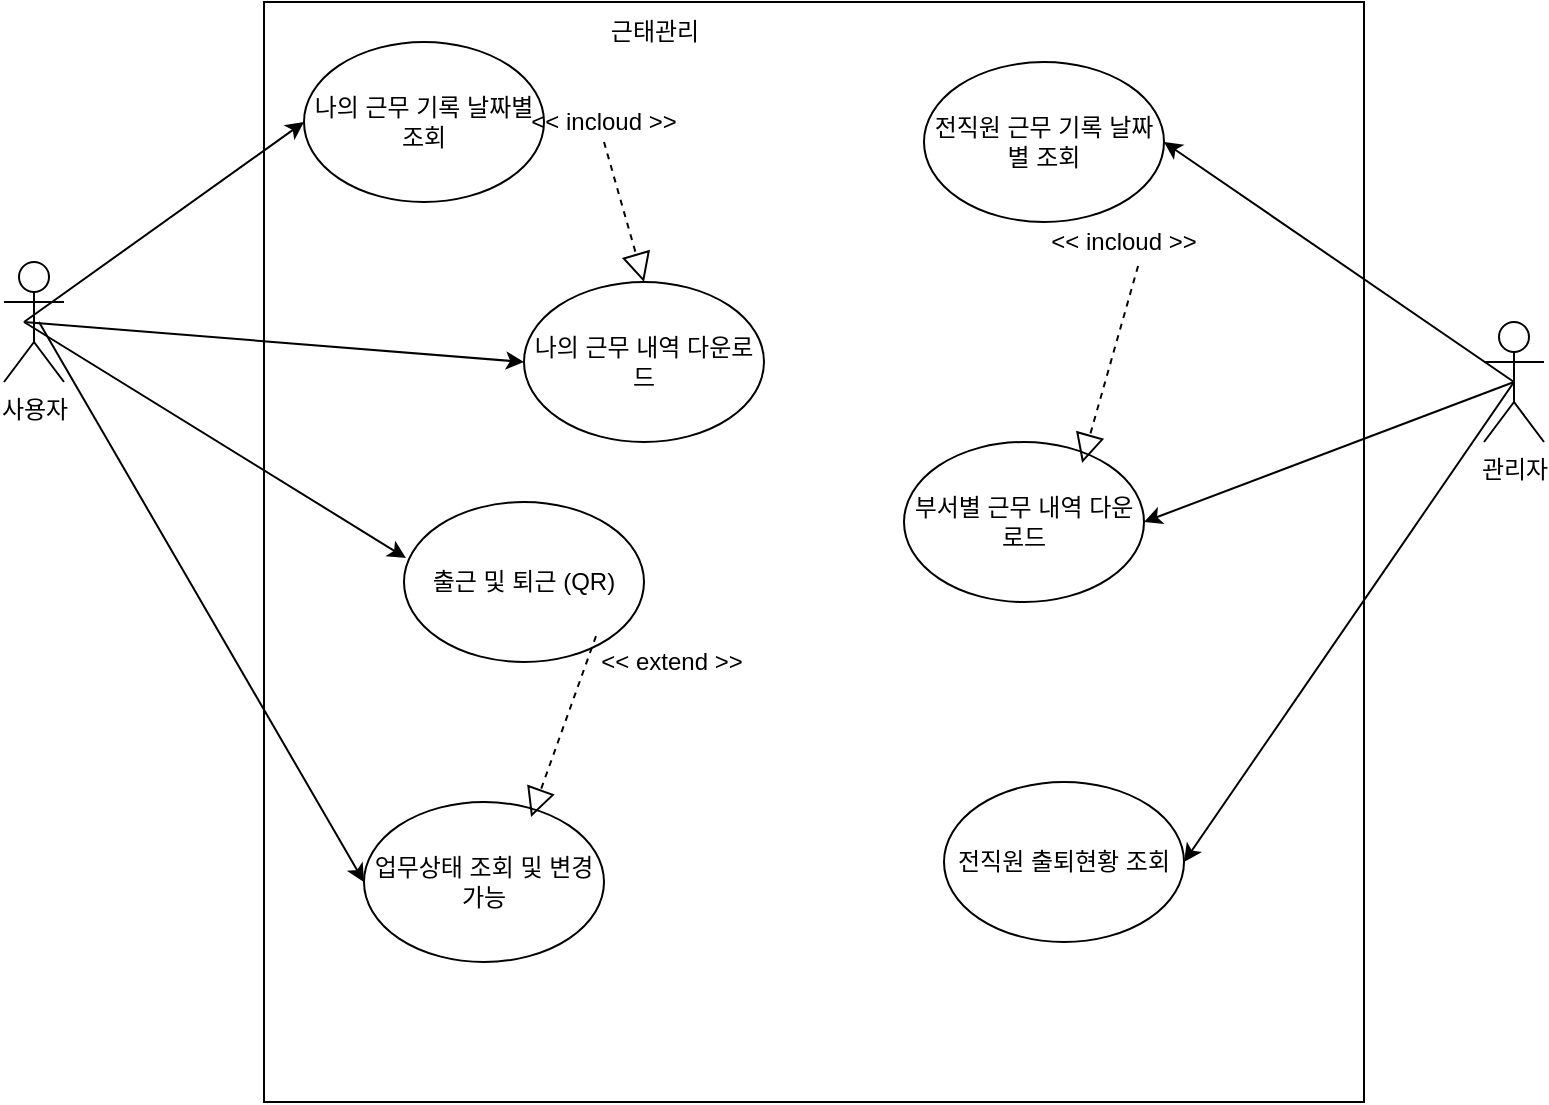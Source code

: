 <mxfile version="26.0.16">
  <diagram name="페이지-1" id="6kisBeozC6Pk42h1wYYO">
    <mxGraphModel dx="946" dy="601" grid="1" gridSize="10" guides="1" tooltips="1" connect="1" arrows="1" fold="1" page="1" pageScale="1" pageWidth="827" pageHeight="1169" math="0" shadow="0">
      <root>
        <mxCell id="0" />
        <mxCell id="1" parent="0" />
        <mxCell id="RyTJcyCNHGdK7H3bgm4u-1" value="사용자" style="shape=umlActor;verticalLabelPosition=bottom;verticalAlign=top;html=1;outlineConnect=0;" vertex="1" parent="1">
          <mxGeometry x="40" y="180" width="30" height="60" as="geometry" />
        </mxCell>
        <mxCell id="RyTJcyCNHGdK7H3bgm4u-3" value="" style="whiteSpace=wrap;html=1;aspect=fixed;" vertex="1" parent="1">
          <mxGeometry x="170" y="50" width="550" height="550" as="geometry" />
        </mxCell>
        <mxCell id="RyTJcyCNHGdK7H3bgm4u-4" value="나의 근무 기록 날짜별 조회" style="ellipse;whiteSpace=wrap;html=1;" vertex="1" parent="1">
          <mxGeometry x="190" y="70" width="120" height="80" as="geometry" />
        </mxCell>
        <mxCell id="RyTJcyCNHGdK7H3bgm4u-5" value="나의 근무 내역 다운로드" style="ellipse;whiteSpace=wrap;html=1;" vertex="1" parent="1">
          <mxGeometry x="300" y="190" width="120" height="80" as="geometry" />
        </mxCell>
        <mxCell id="RyTJcyCNHGdK7H3bgm4u-6" value="출근 및 퇴근 (QR)" style="ellipse;whiteSpace=wrap;html=1;" vertex="1" parent="1">
          <mxGeometry x="240" y="300" width="120" height="80" as="geometry" />
        </mxCell>
        <mxCell id="RyTJcyCNHGdK7H3bgm4u-7" value="업무상태 조회 및 변경 가능" style="ellipse;whiteSpace=wrap;html=1;" vertex="1" parent="1">
          <mxGeometry x="220" y="450" width="120" height="80" as="geometry" />
        </mxCell>
        <mxCell id="RyTJcyCNHGdK7H3bgm4u-10" value="" style="endArrow=classic;html=1;rounded=0;entryX=0;entryY=0.5;entryDx=0;entryDy=0;" edge="1" parent="1" target="RyTJcyCNHGdK7H3bgm4u-7">
          <mxGeometry width="50" height="50" relative="1" as="geometry">
            <mxPoint x="57.48" y="210" as="sourcePoint" />
            <mxPoint x="190.0" y="318" as="targetPoint" />
            <Array as="points">
              <mxPoint x="57.48" y="210" />
            </Array>
          </mxGeometry>
        </mxCell>
        <mxCell id="RyTJcyCNHGdK7H3bgm4u-12" value="" style="endArrow=classic;html=1;rounded=0;entryX=0;entryY=0.5;entryDx=0;entryDy=0;" edge="1" parent="1" target="RyTJcyCNHGdK7H3bgm4u-4">
          <mxGeometry width="50" height="50" relative="1" as="geometry">
            <mxPoint x="50" y="210" as="sourcePoint" />
            <mxPoint x="100" y="160" as="targetPoint" />
          </mxGeometry>
        </mxCell>
        <mxCell id="RyTJcyCNHGdK7H3bgm4u-13" value="" style="endArrow=classic;html=1;rounded=0;entryX=0;entryY=0.5;entryDx=0;entryDy=0;" edge="1" parent="1" target="RyTJcyCNHGdK7H3bgm4u-5">
          <mxGeometry width="50" height="50" relative="1" as="geometry">
            <mxPoint x="50" y="210" as="sourcePoint" />
            <mxPoint x="100" y="160" as="targetPoint" />
            <Array as="points" />
          </mxGeometry>
        </mxCell>
        <mxCell id="RyTJcyCNHGdK7H3bgm4u-14" value="" style="endArrow=classic;html=1;rounded=0;entryX=0.008;entryY=0.35;entryDx=0;entryDy=0;entryPerimeter=0;" edge="1" parent="1" target="RyTJcyCNHGdK7H3bgm4u-6">
          <mxGeometry width="50" height="50" relative="1" as="geometry">
            <mxPoint x="50" y="210" as="sourcePoint" />
            <mxPoint x="100" y="160" as="targetPoint" />
          </mxGeometry>
        </mxCell>
        <mxCell id="RyTJcyCNHGdK7H3bgm4u-15" value="관리자" style="shape=umlActor;verticalLabelPosition=bottom;verticalAlign=top;html=1;outlineConnect=0;" vertex="1" parent="1">
          <mxGeometry x="780" y="210" width="30" height="60" as="geometry" />
        </mxCell>
        <mxCell id="RyTJcyCNHGdK7H3bgm4u-16" value="전직원 근무 기록 날짜별 조회" style="ellipse;whiteSpace=wrap;html=1;" vertex="1" parent="1">
          <mxGeometry x="500" y="80" width="120" height="80" as="geometry" />
        </mxCell>
        <mxCell id="RyTJcyCNHGdK7H3bgm4u-17" value="부서별 근무 내역 다운로드" style="ellipse;whiteSpace=wrap;html=1;" vertex="1" parent="1">
          <mxGeometry x="490" y="270" width="120" height="80" as="geometry" />
        </mxCell>
        <mxCell id="RyTJcyCNHGdK7H3bgm4u-18" value="전직원 출퇴현황 조회" style="ellipse;whiteSpace=wrap;html=1;" vertex="1" parent="1">
          <mxGeometry x="510" y="440" width="120" height="80" as="geometry" />
        </mxCell>
        <mxCell id="RyTJcyCNHGdK7H3bgm4u-21" value="" style="endArrow=classic;html=1;rounded=0;entryX=1;entryY=0.5;entryDx=0;entryDy=0;exitX=0.5;exitY=0.5;exitDx=0;exitDy=0;exitPerimeter=0;" edge="1" parent="1" source="RyTJcyCNHGdK7H3bgm4u-15" target="RyTJcyCNHGdK7H3bgm4u-18">
          <mxGeometry width="50" height="50" relative="1" as="geometry">
            <mxPoint x="660" y="210" as="sourcePoint" />
            <mxPoint x="710" y="160" as="targetPoint" />
          </mxGeometry>
        </mxCell>
        <mxCell id="RyTJcyCNHGdK7H3bgm4u-22" value="" style="endArrow=classic;html=1;rounded=0;entryX=1;entryY=0.5;entryDx=0;entryDy=0;exitX=0.5;exitY=0.5;exitDx=0;exitDy=0;exitPerimeter=0;" edge="1" parent="1" source="RyTJcyCNHGdK7H3bgm4u-15" target="RyTJcyCNHGdK7H3bgm4u-17">
          <mxGeometry width="50" height="50" relative="1" as="geometry">
            <mxPoint x="660" y="210" as="sourcePoint" />
            <mxPoint x="710" y="160" as="targetPoint" />
          </mxGeometry>
        </mxCell>
        <mxCell id="RyTJcyCNHGdK7H3bgm4u-23" value="" style="endArrow=classic;html=1;rounded=0;entryX=1;entryY=0.5;entryDx=0;entryDy=0;exitX=0.5;exitY=0.5;exitDx=0;exitDy=0;exitPerimeter=0;" edge="1" parent="1" source="RyTJcyCNHGdK7H3bgm4u-15" target="RyTJcyCNHGdK7H3bgm4u-16">
          <mxGeometry width="50" height="50" relative="1" as="geometry">
            <mxPoint x="660" y="210" as="sourcePoint" />
            <mxPoint x="710" y="160" as="targetPoint" />
          </mxGeometry>
        </mxCell>
        <mxCell id="RyTJcyCNHGdK7H3bgm4u-24" value="근태관리" style="text;html=1;align=center;verticalAlign=middle;resizable=0;points=[];autosize=1;strokeColor=none;fillColor=none;" vertex="1" parent="1">
          <mxGeometry x="330" y="50" width="70" height="30" as="geometry" />
        </mxCell>
        <mxCell id="RyTJcyCNHGdK7H3bgm4u-30" value="&amp;lt;&amp;lt; incloud &amp;gt;&amp;gt;" style="text;html=1;align=center;verticalAlign=middle;whiteSpace=wrap;rounded=0;" vertex="1" parent="1">
          <mxGeometry x="300" y="100" width="80" height="20" as="geometry" />
        </mxCell>
        <mxCell id="RyTJcyCNHGdK7H3bgm4u-32" value="&amp;lt;&amp;lt; incloud &amp;gt;&amp;gt;" style="text;html=1;align=center;verticalAlign=middle;whiteSpace=wrap;rounded=0;" vertex="1" parent="1">
          <mxGeometry x="560" y="160" width="80" height="20" as="geometry" />
        </mxCell>
        <mxCell id="RyTJcyCNHGdK7H3bgm4u-41" value="" style="endArrow=block;dashed=1;endFill=0;endSize=12;html=1;rounded=0;exitX=0.8;exitY=0.838;exitDx=0;exitDy=0;exitPerimeter=0;entryX=0.696;entryY=0.094;entryDx=0;entryDy=0;entryPerimeter=0;" edge="1" parent="1" source="RyTJcyCNHGdK7H3bgm4u-6" target="RyTJcyCNHGdK7H3bgm4u-7">
          <mxGeometry width="160" relative="1" as="geometry">
            <mxPoint x="500" y="389.996" as="sourcePoint" />
            <mxPoint x="310" y="378.82" as="targetPoint" />
          </mxGeometry>
        </mxCell>
        <mxCell id="RyTJcyCNHGdK7H3bgm4u-42" value="" style="endArrow=block;dashed=1;endFill=0;endSize=12;html=1;rounded=0;exitX=0.588;exitY=1.1;exitDx=0;exitDy=0;exitPerimeter=0;entryX=0.742;entryY=0.131;entryDx=0;entryDy=0;entryPerimeter=0;" edge="1" parent="1" source="RyTJcyCNHGdK7H3bgm4u-32" target="RyTJcyCNHGdK7H3bgm4u-17">
          <mxGeometry width="160" relative="1" as="geometry">
            <mxPoint x="560" y="180" as="sourcePoint" />
            <mxPoint x="518" y="231" as="targetPoint" />
          </mxGeometry>
        </mxCell>
        <mxCell id="RyTJcyCNHGdK7H3bgm4u-43" value="" style="endArrow=block;dashed=1;endFill=0;endSize=12;html=1;rounded=0;exitX=0.5;exitY=1;exitDx=0;exitDy=0;entryX=0.5;entryY=0;entryDx=0;entryDy=0;" edge="1" parent="1" source="RyTJcyCNHGdK7H3bgm4u-30" target="RyTJcyCNHGdK7H3bgm4u-5">
          <mxGeometry width="160" relative="1" as="geometry">
            <mxPoint x="400" y="119" as="sourcePoint" />
            <mxPoint x="358" y="170" as="targetPoint" />
          </mxGeometry>
        </mxCell>
        <mxCell id="RyTJcyCNHGdK7H3bgm4u-44" value="&amp;lt;&amp;lt; extend &amp;gt;&amp;gt;" style="text;html=1;align=center;verticalAlign=middle;whiteSpace=wrap;rounded=0;" vertex="1" parent="1">
          <mxGeometry x="334" y="370" width="80" height="20" as="geometry" />
        </mxCell>
      </root>
    </mxGraphModel>
  </diagram>
</mxfile>
